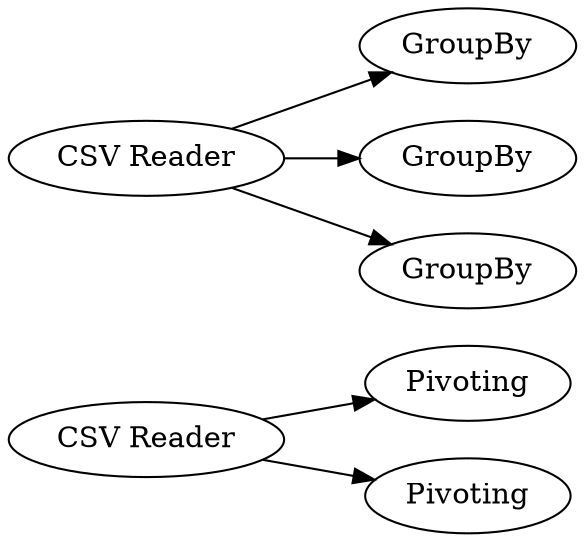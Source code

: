 digraph {
	43 -> 44
	43 -> 45
	39 -> 40
	39 -> 42
	39 -> 41
	43 [label="CSV Reader"]
	44 [label=Pivoting]
	42 [label=GroupBy]
	41 [label=GroupBy]
	40 [label=GroupBy]
	39 [label="CSV Reader"]
	45 [label=Pivoting]
	rankdir=LR
}
